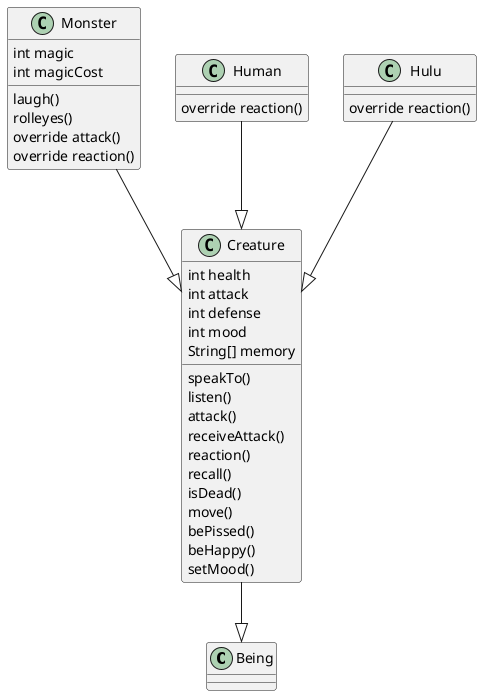 @startuml

class Being

class Creature {
	int health
	int attack
	int defense
	int mood
	String[] memory

	speakTo()
	listen()
	attack()
	receiveAttack()
	reaction()
	recall()
	isDead()
	move()
	bePissed()
	beHappy()
	setMood()
}

class Monster {
	int magic
	int magicCost

	laugh()
	rolleyes()
	override attack()
	override reaction()
}

class Human {
	override reaction()
}

class Hulu {
	override reaction()
}

Creature --|> Being

Human --|> Creature
Monster --|> Creature
Hulu --|> Creature

@enduml